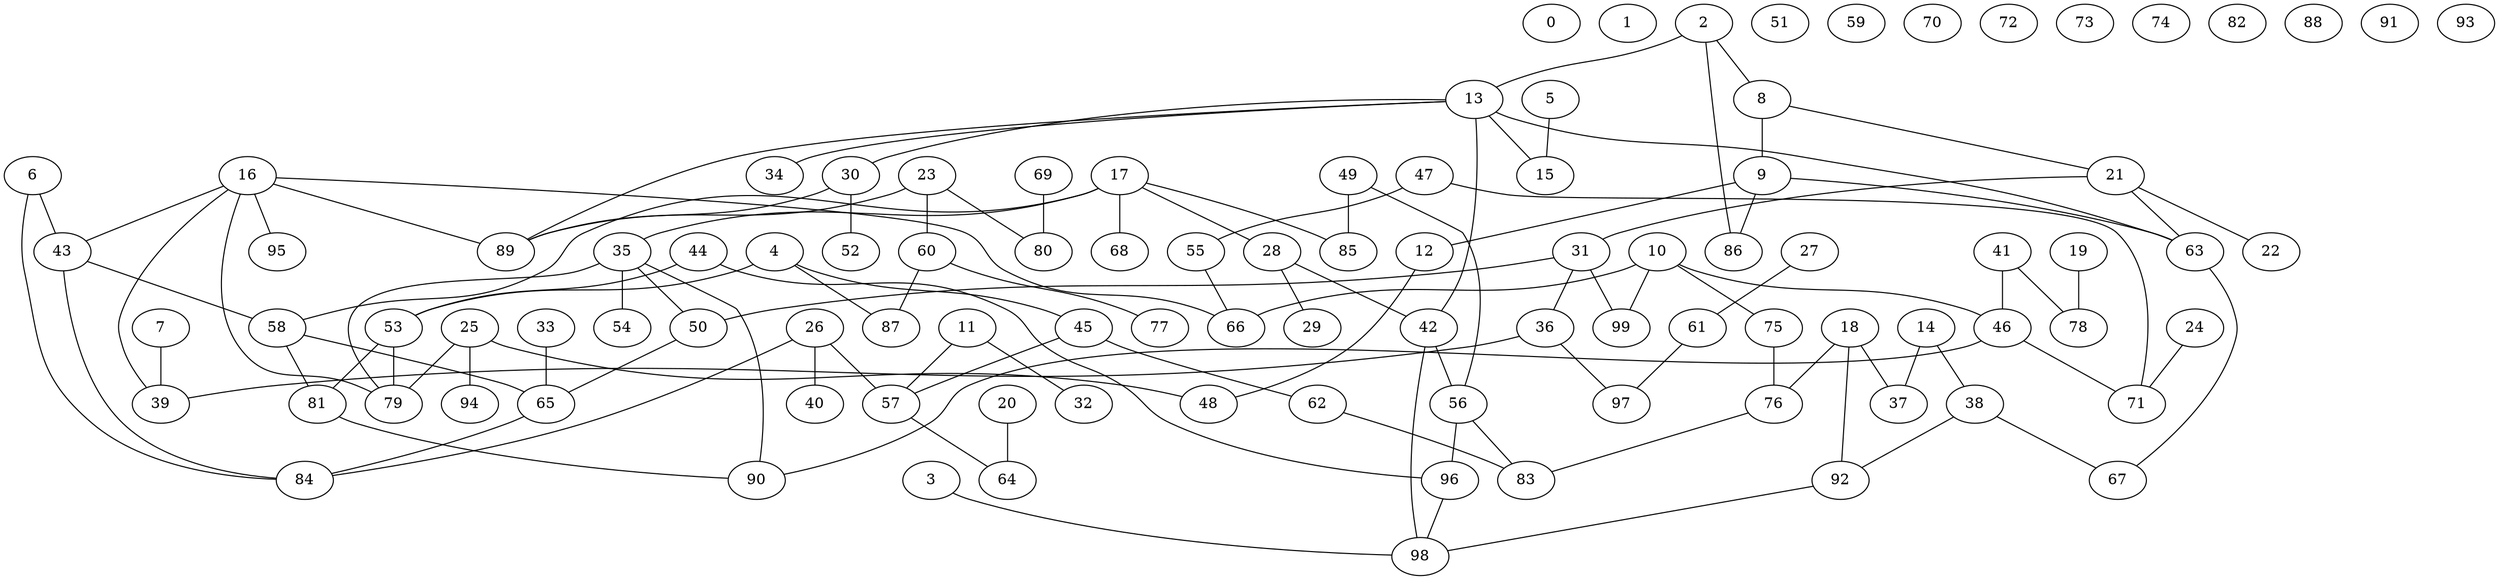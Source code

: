 graph {
  0;
  1;
  2;
  3;
  4;
  5;
  6;
  7;
  8;
  9;
  10;
  11;
  12;
  13;
  14;
  15;
  16;
  17;
  18;
  19;
  20;
  21;
  22;
  23;
  24;
  25;
  26;
  27;
  28;
  29;
  30;
  31;
  32;
  33;
  34;
  35;
  36;
  37;
  38;
  39;
  40;
  41;
  42;
  43;
  44;
  45;
  46;
  47;
  48;
  49;
  50;
  51;
  52;
  53;
  54;
  55;
  56;
  57;
  58;
  59;
  60;
  61;
  62;
  63;
  64;
  65;
  66;
  67;
  68;
  69;
  70;
  71;
  72;
  73;
  74;
  75;
  76;
  77;
  78;
  79;
  80;
  81;
  82;
  83;
  84;
  85;
  86;
  87;
  88;
  89;
  90;
  91;
  92;
  93;
  94;
  95;
  96;
  97;
  98;
  99;
  2 -- 86;
  2 -- 8;
  2 -- 13;
  3 -- 98;
  4 -- 53;
  4 -- 87;
  4 -- 45;
  5 -- 15;
  6 -- 84;
  6 -- 43;
  7 -- 39;
  8 -- 21;
  8 -- 9;
  9 -- 86;
  9 -- 12;
  9 -- 63;
  10 -- 66;
  10 -- 99;
  10 -- 75;
  10 -- 46;
  11 -- 32;
  11 -- 57;
  12 -- 48;
  13 -- 34;
  13 -- 89;
  13 -- 42;
  13 -- 30;
  13 -- 15;
  13 -- 63;
  14 -- 37;
  14 -- 38;
  16 -- 66;
  16 -- 39;
  16 -- 89;
  16 -- 43;
  16 -- 95;
  16 -- 79;
  17 -- 35;
  17 -- 68;
  17 -- 85;
  17 -- 58;
  17 -- 28;
  18 -- 37;
  18 -- 76;
  18 -- 92;
  19 -- 78;
  20 -- 64;
  21 -- 22;
  21 -- 63;
  21 -- 31;
  23 -- 80;
  23 -- 89;
  23 -- 60;
  24 -- 71;
  25 -- 48;
  25 -- 94;
  25 -- 79;
  26 -- 84;
  26 -- 40;
  26 -- 57;
  27 -- 61;
  28 -- 42;
  28 -- 29;
  30 -- 52;
  30 -- 89;
  31 -- 50;
  31 -- 99;
  31 -- 36;
  33 -- 65;
  35 -- 50;
  35 -- 54;
  35 -- 90;
  35 -- 79;
  36 -- 97;
  36 -- 39;
  38 -- 67;
  38 -- 92;
  41 -- 78;
  41 -- 46;
  42 -- 98;
  42 -- 56;
  43 -- 84;
  43 -- 58;
  44 -- 96;
  44 -- 53;
  45 -- 57;
  45 -- 62;
  46 -- 71;
  46 -- 90;
  47 -- 71;
  47 -- 55;
  49 -- 85;
  49 -- 56;
  50 -- 65;
  53 -- 81;
  53 -- 79;
  55 -- 66;
  56 -- 96;
  56 -- 83;
  57 -- 64;
  58 -- 65;
  58 -- 81;
  60 -- 87;
  60 -- 77;
  61 -- 97;
  62 -- 83;
  63 -- 67;
  65 -- 84;
  69 -- 80;
  75 -- 76;
  76 -- 83;
  81 -- 90;
  92 -- 98;
  96 -- 98;
}